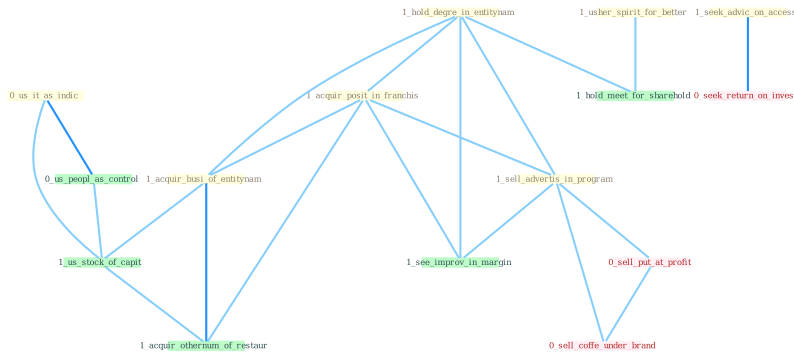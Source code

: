 Graph G{ 
    node
    [shape=polygon,style=filled,width=.5,height=.06,color="#BDFCC9",fixedsize=true,fontsize=4,
    fontcolor="#2f4f4f"];
    {node
    [color="#ffffe0", fontcolor="#8b7d6b"] "1_hold_degre_in_entitynam " "1_acquir_posit_in_franchis " "1_usher_spirit_for_better " "1_acquir_busi_of_entitynam " "1_sell_advertis_in_program " "1_seek_advic_on_access " "0_us_it_as_indic "}
{node [color="#fff0f5", fontcolor="#b22222"] "0_sell_put_at_profit " "0_seek_return_on_invest " "0_sell_coffe_under_brand "}
edge [color="#B0E2FF"];

	"1_hold_degre_in_entitynam " -- "1_acquir_posit_in_franchis " [w="1", color="#87cefa" ];
	"1_hold_degre_in_entitynam " -- "1_acquir_busi_of_entitynam " [w="1", color="#87cefa" ];
	"1_hold_degre_in_entitynam " -- "1_sell_advertis_in_program " [w="1", color="#87cefa" ];
	"1_hold_degre_in_entitynam " -- "1_see_improv_in_margin " [w="1", color="#87cefa" ];
	"1_hold_degre_in_entitynam " -- "1_hold_meet_for_sharehold " [w="1", color="#87cefa" ];
	"1_acquir_posit_in_franchis " -- "1_acquir_busi_of_entitynam " [w="1", color="#87cefa" ];
	"1_acquir_posit_in_franchis " -- "1_sell_advertis_in_program " [w="1", color="#87cefa" ];
	"1_acquir_posit_in_franchis " -- "1_see_improv_in_margin " [w="1", color="#87cefa" ];
	"1_acquir_posit_in_franchis " -- "1_acquir_othernum_of_restaur " [w="1", color="#87cefa" ];
	"1_usher_spirit_for_better " -- "1_hold_meet_for_sharehold " [w="1", color="#87cefa" ];
	"1_acquir_busi_of_entitynam " -- "1_us_stock_of_capit " [w="1", color="#87cefa" ];
	"1_acquir_busi_of_entitynam " -- "1_acquir_othernum_of_restaur " [w="2", color="#1e90ff" , len=0.8];
	"1_sell_advertis_in_program " -- "0_sell_put_at_profit " [w="1", color="#87cefa" ];
	"1_sell_advertis_in_program " -- "1_see_improv_in_margin " [w="1", color="#87cefa" ];
	"1_sell_advertis_in_program " -- "0_sell_coffe_under_brand " [w="1", color="#87cefa" ];
	"1_seek_advic_on_access " -- "0_seek_return_on_invest " [w="2", color="#1e90ff" , len=0.8];
	"0_us_it_as_indic " -- "0_us_peopl_as_control " [w="2", color="#1e90ff" , len=0.8];
	"0_us_it_as_indic " -- "1_us_stock_of_capit " [w="1", color="#87cefa" ];
	"0_us_peopl_as_control " -- "1_us_stock_of_capit " [w="1", color="#87cefa" ];
	"0_sell_put_at_profit " -- "0_sell_coffe_under_brand " [w="1", color="#87cefa" ];
	"1_us_stock_of_capit " -- "1_acquir_othernum_of_restaur " [w="1", color="#87cefa" ];
}